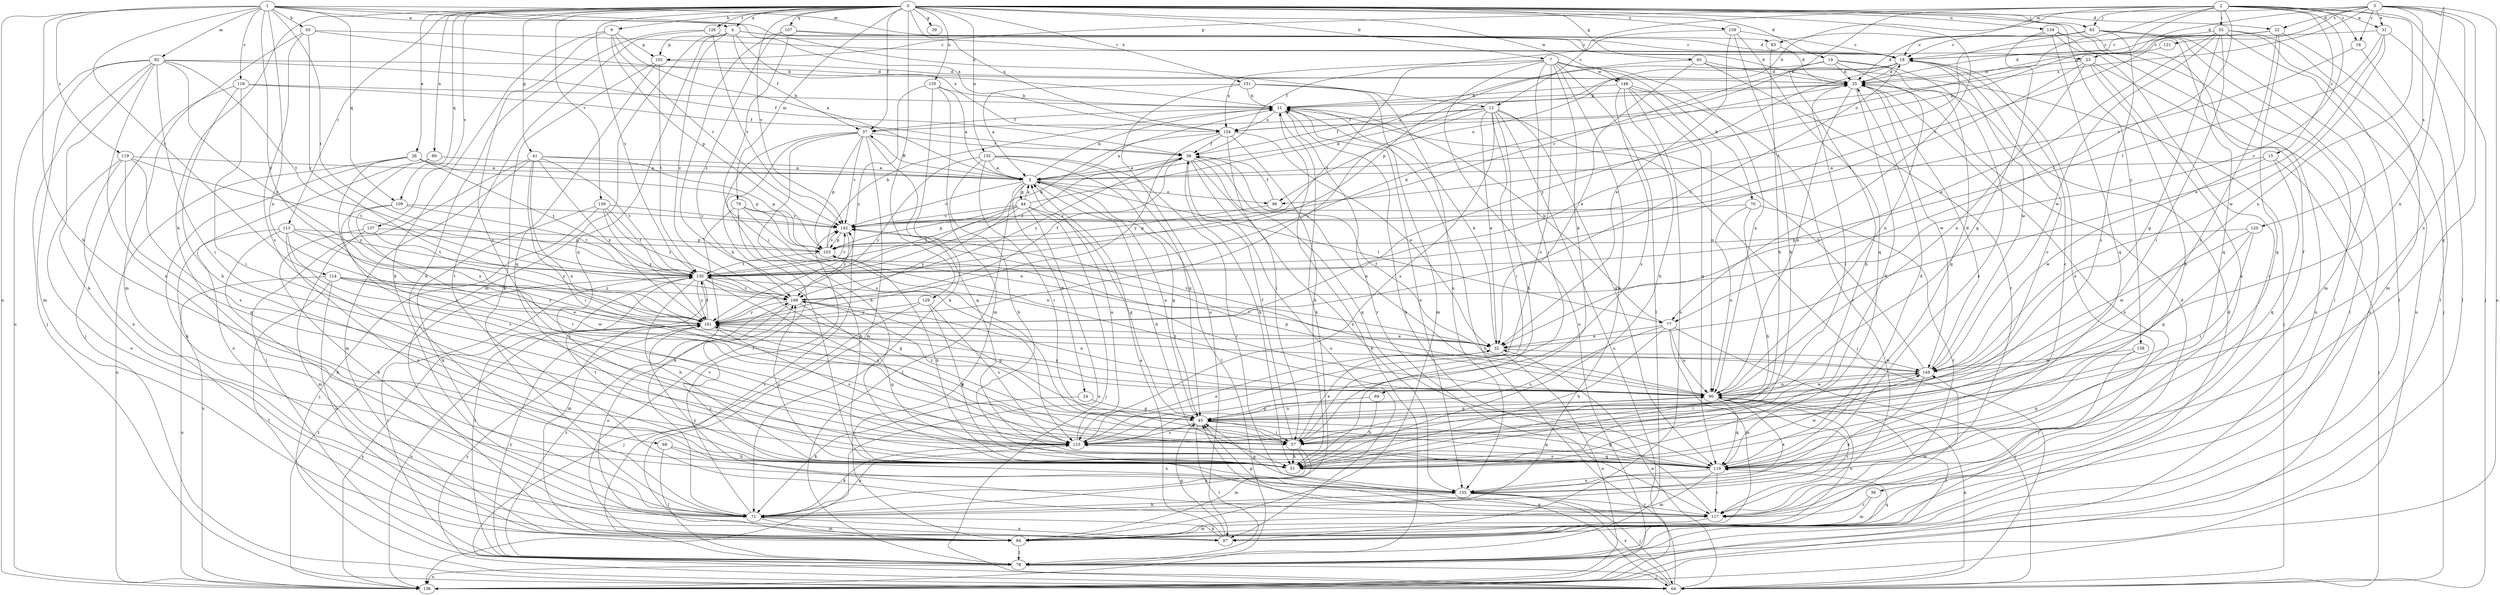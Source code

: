 strict digraph  {
0;
1;
2;
3;
4;
5;
7;
9;
11;
12;
15;
16;
18;
19;
22;
23;
24;
25;
26;
31;
32;
36;
37;
38;
39;
40;
41;
44;
45;
50;
51;
55;
57;
63;
64;
68;
69;
70;
71;
77;
78;
79;
82;
83;
84;
89;
90;
96;
97;
102;
103;
107;
109;
110;
113;
114;
117;
118;
119;
120;
121;
123;
126;
129;
130;
132;
134;
135;
136;
137;
139;
142;
148;
149;
151;
154;
155;
158;
159;
161;
168;
0 -> 4  [label=a];
0 -> 7  [label=b];
0 -> 9  [label=b];
0 -> 19  [label=d];
0 -> 22  [label=d];
0 -> 26  [label=e];
0 -> 36  [label=f];
0 -> 37  [label=f];
0 -> 39  [label=g];
0 -> 40  [label=g];
0 -> 41  [label=g];
0 -> 63  [label=j];
0 -> 68  [label=k];
0 -> 77  [label=l];
0 -> 79  [label=m];
0 -> 89  [label=n];
0 -> 107  [label=q];
0 -> 109  [label=q];
0 -> 113  [label=r];
0 -> 126  [label=t];
0 -> 129  [label=t];
0 -> 130  [label=t];
0 -> 132  [label=u];
0 -> 134  [label=u];
0 -> 135  [label=u];
0 -> 137  [label=v];
0 -> 139  [label=v];
0 -> 142  [label=v];
0 -> 148  [label=w];
0 -> 151  [label=x];
0 -> 154  [label=x];
0 -> 158  [label=y];
0 -> 159  [label=y];
1 -> 4  [label=a];
1 -> 12  [label=c];
1 -> 50  [label=h];
1 -> 51  [label=h];
1 -> 82  [label=m];
1 -> 83  [label=m];
1 -> 90  [label=n];
1 -> 109  [label=q];
1 -> 114  [label=r];
1 -> 118  [label=s];
1 -> 119  [label=s];
1 -> 130  [label=t];
1 -> 136  [label=u];
1 -> 154  [label=x];
1 -> 161  [label=y];
2 -> 5  [label=a];
2 -> 11  [label=b];
2 -> 12  [label=c];
2 -> 15  [label=c];
2 -> 16  [label=c];
2 -> 31  [label=e];
2 -> 55  [label=i];
2 -> 63  [label=j];
2 -> 64  [label=j];
2 -> 77  [label=l];
2 -> 90  [label=n];
2 -> 96  [label=o];
2 -> 102  [label=p];
2 -> 154  [label=x];
2 -> 168  [label=z];
3 -> 16  [label=c];
3 -> 22  [label=d];
3 -> 23  [label=d];
3 -> 31  [label=e];
3 -> 83  [label=m];
3 -> 90  [label=n];
3 -> 110  [label=q];
3 -> 120  [label=s];
3 -> 121  [label=s];
3 -> 123  [label=s];
3 -> 136  [label=u];
3 -> 154  [label=x];
4 -> 18  [label=c];
4 -> 23  [label=d];
4 -> 37  [label=f];
4 -> 84  [label=m];
4 -> 102  [label=p];
4 -> 110  [label=q];
4 -> 154  [label=x];
4 -> 168  [label=z];
5 -> 11  [label=b];
5 -> 24  [label=d];
5 -> 37  [label=f];
5 -> 44  [label=g];
5 -> 45  [label=g];
5 -> 51  [label=h];
5 -> 77  [label=l];
5 -> 78  [label=l];
5 -> 96  [label=o];
5 -> 142  [label=v];
7 -> 57  [label=i];
7 -> 69  [label=k];
7 -> 70  [label=k];
7 -> 71  [label=k];
7 -> 78  [label=l];
7 -> 90  [label=n];
7 -> 123  [label=s];
7 -> 130  [label=t];
7 -> 136  [label=u];
7 -> 148  [label=w];
7 -> 154  [label=x];
9 -> 5  [label=a];
9 -> 71  [label=k];
9 -> 102  [label=p];
9 -> 103  [label=p];
9 -> 123  [label=s];
9 -> 142  [label=v];
11 -> 37  [label=f];
11 -> 71  [label=k];
11 -> 117  [label=r];
11 -> 154  [label=x];
11 -> 155  [label=x];
12 -> 32  [label=e];
12 -> 37  [label=f];
12 -> 38  [label=f];
12 -> 51  [label=h];
12 -> 57  [label=i];
12 -> 64  [label=j];
12 -> 110  [label=q];
12 -> 123  [label=s];
12 -> 136  [label=u];
12 -> 161  [label=y];
15 -> 5  [label=a];
15 -> 64  [label=j];
15 -> 110  [label=q];
15 -> 149  [label=w];
16 -> 78  [label=l];
16 -> 142  [label=v];
18 -> 25  [label=d];
18 -> 96  [label=o];
18 -> 142  [label=v];
18 -> 149  [label=w];
18 -> 155  [label=x];
18 -> 161  [label=y];
19 -> 5  [label=a];
19 -> 25  [label=d];
19 -> 51  [label=h];
19 -> 90  [label=n];
19 -> 110  [label=q];
19 -> 155  [label=x];
22 -> 18  [label=c];
22 -> 25  [label=d];
22 -> 84  [label=m];
22 -> 110  [label=q];
22 -> 123  [label=s];
23 -> 25  [label=d];
23 -> 51  [label=h];
23 -> 78  [label=l];
23 -> 90  [label=n];
23 -> 130  [label=t];
23 -> 155  [label=x];
24 -> 45  [label=g];
24 -> 71  [label=k];
25 -> 11  [label=b];
25 -> 51  [label=h];
25 -> 57  [label=i];
25 -> 90  [label=n];
25 -> 97  [label=o];
25 -> 149  [label=w];
26 -> 5  [label=a];
26 -> 57  [label=i];
26 -> 71  [label=k];
26 -> 103  [label=p];
26 -> 130  [label=t];
26 -> 136  [label=u];
31 -> 18  [label=c];
31 -> 32  [label=e];
31 -> 78  [label=l];
31 -> 130  [label=t];
31 -> 149  [label=w];
32 -> 11  [label=b];
32 -> 136  [label=u];
32 -> 142  [label=v];
32 -> 149  [label=w];
36 -> 84  [label=m];
36 -> 117  [label=r];
37 -> 38  [label=f];
37 -> 51  [label=h];
37 -> 78  [label=l];
37 -> 84  [label=m];
37 -> 103  [label=p];
37 -> 110  [label=q];
37 -> 123  [label=s];
37 -> 142  [label=v];
38 -> 5  [label=a];
38 -> 51  [label=h];
38 -> 90  [label=n];
38 -> 97  [label=o];
38 -> 110  [label=q];
38 -> 155  [label=x];
38 -> 168  [label=z];
40 -> 25  [label=d];
40 -> 32  [label=e];
40 -> 64  [label=j];
40 -> 103  [label=p];
40 -> 117  [label=r];
41 -> 5  [label=a];
41 -> 57  [label=i];
41 -> 78  [label=l];
41 -> 84  [label=m];
41 -> 90  [label=n];
41 -> 103  [label=p];
41 -> 130  [label=t];
41 -> 161  [label=y];
44 -> 5  [label=a];
44 -> 25  [label=d];
44 -> 45  [label=g];
44 -> 64  [label=j];
44 -> 103  [label=p];
44 -> 130  [label=t];
44 -> 136  [label=u];
44 -> 142  [label=v];
44 -> 161  [label=y];
45 -> 5  [label=a];
45 -> 57  [label=i];
45 -> 78  [label=l];
45 -> 90  [label=n];
45 -> 110  [label=q];
45 -> 123  [label=s];
45 -> 168  [label=z];
50 -> 11  [label=b];
50 -> 18  [label=c];
50 -> 84  [label=m];
50 -> 123  [label=s];
50 -> 168  [label=z];
51 -> 130  [label=t];
51 -> 149  [label=w];
51 -> 168  [label=z];
55 -> 18  [label=c];
55 -> 32  [label=e];
55 -> 45  [label=g];
55 -> 57  [label=i];
55 -> 64  [label=j];
55 -> 78  [label=l];
55 -> 136  [label=u];
55 -> 142  [label=v];
55 -> 149  [label=w];
57 -> 18  [label=c];
57 -> 32  [label=e];
57 -> 38  [label=f];
57 -> 51  [label=h];
57 -> 71  [label=k];
57 -> 84  [label=m];
57 -> 161  [label=y];
63 -> 18  [label=c];
63 -> 25  [label=d];
63 -> 84  [label=m];
63 -> 110  [label=q];
63 -> 123  [label=s];
63 -> 130  [label=t];
63 -> 136  [label=u];
64 -> 11  [label=b];
64 -> 32  [label=e];
64 -> 45  [label=g];
64 -> 90  [label=n];
64 -> 155  [label=x];
64 -> 161  [label=y];
68 -> 51  [label=h];
68 -> 78  [label=l];
68 -> 155  [label=x];
69 -> 45  [label=g];
69 -> 51  [label=h];
70 -> 51  [label=h];
70 -> 90  [label=n];
70 -> 117  [label=r];
70 -> 142  [label=v];
71 -> 84  [label=m];
71 -> 97  [label=o];
71 -> 123  [label=s];
71 -> 142  [label=v];
77 -> 11  [label=b];
77 -> 32  [label=e];
77 -> 51  [label=h];
77 -> 64  [label=j];
77 -> 84  [label=m];
77 -> 90  [label=n];
77 -> 123  [label=s];
78 -> 64  [label=j];
78 -> 130  [label=t];
78 -> 136  [label=u];
78 -> 161  [label=y];
78 -> 168  [label=z];
79 -> 32  [label=e];
79 -> 51  [label=h];
79 -> 71  [label=k];
79 -> 90  [label=n];
79 -> 142  [label=v];
82 -> 25  [label=d];
82 -> 38  [label=f];
82 -> 57  [label=i];
82 -> 64  [label=j];
82 -> 71  [label=k];
82 -> 84  [label=m];
82 -> 130  [label=t];
82 -> 136  [label=u];
82 -> 155  [label=x];
82 -> 161  [label=y];
83 -> 25  [label=d];
83 -> 51  [label=h];
84 -> 78  [label=l];
84 -> 90  [label=n];
84 -> 142  [label=v];
84 -> 149  [label=w];
89 -> 5  [label=a];
89 -> 97  [label=o];
89 -> 161  [label=y];
90 -> 45  [label=g];
90 -> 78  [label=l];
90 -> 103  [label=p];
90 -> 110  [label=q];
90 -> 117  [label=r];
90 -> 130  [label=t];
90 -> 142  [label=v];
90 -> 149  [label=w];
90 -> 155  [label=x];
90 -> 161  [label=y];
96 -> 38  [label=f];
96 -> 103  [label=p];
97 -> 5  [label=a];
97 -> 25  [label=d];
97 -> 45  [label=g];
97 -> 71  [label=k];
97 -> 110  [label=q];
102 -> 25  [label=d];
102 -> 71  [label=k];
102 -> 110  [label=q];
102 -> 130  [label=t];
103 -> 11  [label=b];
103 -> 51  [label=h];
103 -> 130  [label=t];
103 -> 142  [label=v];
107 -> 18  [label=c];
107 -> 25  [label=d];
107 -> 51  [label=h];
107 -> 57  [label=i];
107 -> 168  [label=z];
109 -> 57  [label=i];
109 -> 123  [label=s];
109 -> 130  [label=t];
109 -> 142  [label=v];
110 -> 18  [label=c];
110 -> 25  [label=d];
110 -> 45  [label=g];
110 -> 84  [label=m];
110 -> 117  [label=r];
110 -> 123  [label=s];
110 -> 155  [label=x];
113 -> 71  [label=k];
113 -> 103  [label=p];
113 -> 123  [label=s];
113 -> 130  [label=t];
113 -> 136  [label=u];
113 -> 155  [label=x];
113 -> 161  [label=y];
114 -> 32  [label=e];
114 -> 78  [label=l];
114 -> 97  [label=o];
114 -> 136  [label=u];
114 -> 149  [label=w];
114 -> 161  [label=y];
114 -> 168  [label=z];
117 -> 11  [label=b];
117 -> 25  [label=d];
117 -> 45  [label=g];
117 -> 84  [label=m];
117 -> 161  [label=y];
117 -> 168  [label=z];
118 -> 11  [label=b];
118 -> 38  [label=f];
118 -> 51  [label=h];
118 -> 57  [label=i];
118 -> 64  [label=j];
119 -> 5  [label=a];
119 -> 97  [label=o];
119 -> 110  [label=q];
119 -> 123  [label=s];
119 -> 130  [label=t];
119 -> 155  [label=x];
120 -> 45  [label=g];
120 -> 57  [label=i];
120 -> 103  [label=p];
120 -> 149  [label=w];
121 -> 25  [label=d];
123 -> 5  [label=a];
123 -> 32  [label=e];
123 -> 71  [label=k];
123 -> 110  [label=q];
126 -> 18  [label=c];
126 -> 71  [label=k];
126 -> 117  [label=r];
126 -> 142  [label=v];
129 -> 51  [label=h];
129 -> 64  [label=j];
129 -> 123  [label=s];
129 -> 161  [label=y];
130 -> 11  [label=b];
130 -> 25  [label=d];
130 -> 38  [label=f];
130 -> 45  [label=g];
130 -> 51  [label=h];
130 -> 78  [label=l];
130 -> 84  [label=m];
130 -> 123  [label=s];
130 -> 142  [label=v];
130 -> 161  [label=y];
130 -> 168  [label=z];
132 -> 5  [label=a];
132 -> 45  [label=g];
132 -> 51  [label=h];
132 -> 57  [label=i];
132 -> 78  [label=l];
132 -> 117  [label=r];
132 -> 161  [label=y];
134 -> 18  [label=c];
134 -> 45  [label=g];
134 -> 78  [label=l];
134 -> 110  [label=q];
134 -> 117  [label=r];
134 -> 136  [label=u];
135 -> 5  [label=a];
135 -> 11  [label=b];
135 -> 71  [label=k];
135 -> 84  [label=m];
135 -> 161  [label=y];
136 -> 11  [label=b];
136 -> 130  [label=t];
136 -> 161  [label=y];
137 -> 71  [label=k];
137 -> 84  [label=m];
137 -> 103  [label=p];
137 -> 161  [label=y];
139 -> 64  [label=j];
139 -> 71  [label=k];
139 -> 130  [label=t];
139 -> 142  [label=v];
139 -> 161  [label=y];
139 -> 168  [label=z];
142 -> 103  [label=p];
142 -> 168  [label=z];
148 -> 11  [label=b];
148 -> 51  [label=h];
148 -> 90  [label=n];
148 -> 97  [label=o];
148 -> 110  [label=q];
148 -> 117  [label=r];
148 -> 123  [label=s];
149 -> 11  [label=b];
149 -> 25  [label=d];
149 -> 38  [label=f];
149 -> 57  [label=i];
149 -> 71  [label=k];
149 -> 90  [label=n];
151 -> 5  [label=a];
151 -> 11  [label=b];
151 -> 84  [label=m];
151 -> 97  [label=o];
151 -> 155  [label=x];
154 -> 5  [label=a];
154 -> 32  [label=e];
154 -> 38  [label=f];
154 -> 51  [label=h];
154 -> 57  [label=i];
154 -> 161  [label=y];
155 -> 45  [label=g];
155 -> 64  [label=j];
155 -> 71  [label=k];
155 -> 117  [label=r];
158 -> 110  [label=q];
158 -> 117  [label=r];
158 -> 149  [label=w];
159 -> 18  [label=c];
159 -> 32  [label=e];
159 -> 38  [label=f];
159 -> 51  [label=h];
159 -> 110  [label=q];
161 -> 18  [label=c];
161 -> 32  [label=e];
161 -> 123  [label=s];
161 -> 130  [label=t];
161 -> 136  [label=u];
168 -> 38  [label=f];
168 -> 45  [label=g];
168 -> 90  [label=n];
168 -> 97  [label=o];
168 -> 110  [label=q];
168 -> 161  [label=y];
}
